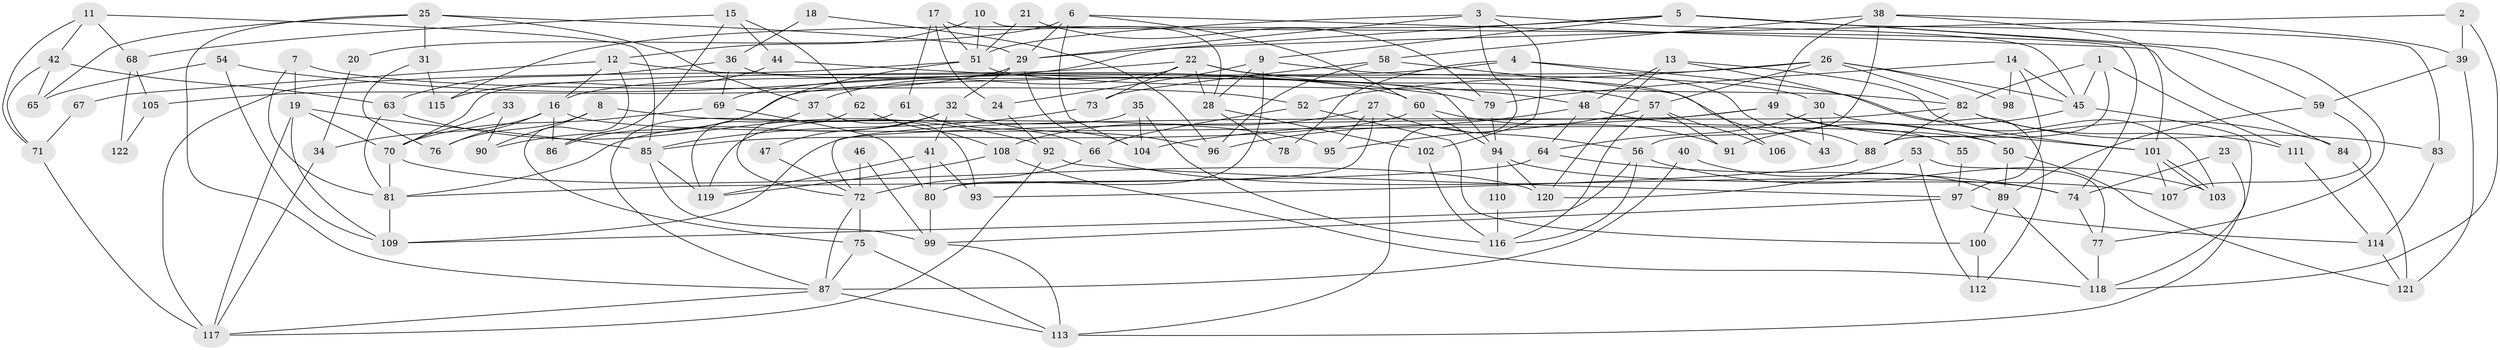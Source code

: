 // coarse degree distribution, {4: 0.22972972972972974, 7: 0.12162162162162163, 5: 0.16216216216216217, 6: 0.12162162162162163, 2: 0.05405405405405406, 10: 0.013513513513513514, 8: 0.0945945945945946, 3: 0.17567567567567569, 9: 0.013513513513513514, 1: 0.013513513513513514}
// Generated by graph-tools (version 1.1) at 2025/37/03/04/25 23:37:13]
// undirected, 122 vertices, 244 edges
graph export_dot {
  node [color=gray90,style=filled];
  1;
  2;
  3;
  4;
  5;
  6;
  7;
  8;
  9;
  10;
  11;
  12;
  13;
  14;
  15;
  16;
  17;
  18;
  19;
  20;
  21;
  22;
  23;
  24;
  25;
  26;
  27;
  28;
  29;
  30;
  31;
  32;
  33;
  34;
  35;
  36;
  37;
  38;
  39;
  40;
  41;
  42;
  43;
  44;
  45;
  46;
  47;
  48;
  49;
  50;
  51;
  52;
  53;
  54;
  55;
  56;
  57;
  58;
  59;
  60;
  61;
  62;
  63;
  64;
  65;
  66;
  67;
  68;
  69;
  70;
  71;
  72;
  73;
  74;
  75;
  76;
  77;
  78;
  79;
  80;
  81;
  82;
  83;
  84;
  85;
  86;
  87;
  88;
  89;
  90;
  91;
  92;
  93;
  94;
  95;
  96;
  97;
  98;
  99;
  100;
  101;
  102;
  103;
  104;
  105;
  106;
  107;
  108;
  109;
  110;
  111;
  112;
  113;
  114;
  115;
  116;
  117;
  118;
  119;
  120;
  121;
  122;
  1 -- 111;
  1 -- 82;
  1 -- 45;
  1 -- 88;
  2 -- 118;
  2 -- 39;
  2 -- 29;
  3 -- 51;
  3 -- 113;
  3 -- 29;
  3 -- 45;
  3 -- 102;
  4 -- 69;
  4 -- 101;
  4 -- 78;
  4 -- 88;
  5 -- 9;
  5 -- 16;
  5 -- 59;
  5 -- 77;
  5 -- 83;
  5 -- 115;
  6 -- 104;
  6 -- 29;
  6 -- 20;
  6 -- 60;
  6 -- 84;
  7 -- 81;
  7 -- 19;
  7 -- 52;
  8 -- 76;
  8 -- 95;
  8 -- 90;
  9 -- 24;
  9 -- 30;
  9 -- 28;
  9 -- 80;
  10 -- 74;
  10 -- 51;
  10 -- 12;
  11 -- 71;
  11 -- 85;
  11 -- 42;
  11 -- 68;
  12 -- 75;
  12 -- 16;
  12 -- 60;
  12 -- 67;
  13 -- 120;
  13 -- 103;
  13 -- 48;
  13 -- 112;
  14 -- 97;
  14 -- 45;
  14 -- 79;
  14 -- 98;
  15 -- 62;
  15 -- 86;
  15 -- 44;
  15 -- 68;
  16 -- 50;
  16 -- 34;
  16 -- 76;
  16 -- 86;
  17 -- 61;
  17 -- 28;
  17 -- 24;
  17 -- 51;
  18 -- 96;
  18 -- 36;
  19 -- 70;
  19 -- 109;
  19 -- 85;
  19 -- 117;
  20 -- 34;
  21 -- 79;
  21 -- 51;
  22 -- 28;
  22 -- 57;
  22 -- 37;
  22 -- 43;
  22 -- 70;
  22 -- 73;
  23 -- 113;
  23 -- 74;
  24 -- 92;
  25 -- 37;
  25 -- 29;
  25 -- 31;
  25 -- 65;
  25 -- 87;
  26 -- 45;
  26 -- 82;
  26 -- 52;
  26 -- 57;
  26 -- 90;
  26 -- 98;
  27 -- 80;
  27 -- 108;
  27 -- 56;
  27 -- 95;
  28 -- 102;
  28 -- 78;
  29 -- 32;
  29 -- 104;
  29 -- 105;
  30 -- 64;
  30 -- 101;
  30 -- 43;
  31 -- 115;
  31 -- 76;
  32 -- 41;
  32 -- 47;
  32 -- 81;
  32 -- 96;
  33 -- 70;
  33 -- 90;
  34 -- 117;
  35 -- 116;
  35 -- 119;
  35 -- 104;
  36 -- 63;
  36 -- 94;
  36 -- 69;
  37 -- 119;
  37 -- 93;
  38 -- 58;
  38 -- 56;
  38 -- 39;
  38 -- 49;
  38 -- 101;
  39 -- 59;
  39 -- 121;
  40 -- 89;
  40 -- 87;
  41 -- 93;
  41 -- 80;
  41 -- 119;
  42 -- 65;
  42 -- 63;
  42 -- 71;
  44 -- 48;
  44 -- 115;
  45 -- 91;
  45 -- 118;
  46 -- 99;
  46 -- 72;
  47 -- 72;
  48 -- 50;
  48 -- 64;
  48 -- 96;
  49 -- 104;
  49 -- 55;
  49 -- 72;
  49 -- 84;
  50 -- 89;
  50 -- 121;
  51 -- 117;
  51 -- 82;
  51 -- 86;
  52 -- 66;
  52 -- 100;
  53 -- 77;
  53 -- 120;
  53 -- 112;
  54 -- 79;
  54 -- 109;
  54 -- 65;
  55 -- 97;
  56 -- 109;
  56 -- 103;
  56 -- 116;
  57 -- 91;
  57 -- 95;
  57 -- 106;
  57 -- 116;
  58 -- 73;
  58 -- 96;
  58 -- 106;
  59 -- 89;
  59 -- 107;
  60 -- 85;
  60 -- 91;
  60 -- 94;
  61 -- 87;
  61 -- 66;
  62 -- 72;
  62 -- 108;
  63 -- 92;
  63 -- 81;
  64 -- 81;
  64 -- 74;
  66 -- 72;
  66 -- 74;
  67 -- 71;
  68 -- 105;
  68 -- 122;
  69 -- 70;
  69 -- 80;
  70 -- 81;
  70 -- 120;
  71 -- 117;
  72 -- 87;
  72 -- 75;
  73 -- 85;
  74 -- 77;
  75 -- 87;
  75 -- 113;
  77 -- 118;
  79 -- 94;
  80 -- 99;
  81 -- 109;
  82 -- 88;
  82 -- 83;
  82 -- 109;
  82 -- 111;
  83 -- 114;
  84 -- 121;
  85 -- 99;
  85 -- 119;
  87 -- 113;
  87 -- 117;
  88 -- 93;
  89 -- 118;
  89 -- 100;
  92 -- 97;
  92 -- 117;
  94 -- 107;
  94 -- 110;
  94 -- 120;
  97 -- 99;
  97 -- 114;
  99 -- 113;
  100 -- 112;
  101 -- 103;
  101 -- 103;
  101 -- 107;
  102 -- 116;
  105 -- 122;
  108 -- 119;
  108 -- 118;
  110 -- 116;
  111 -- 114;
  114 -- 121;
}
